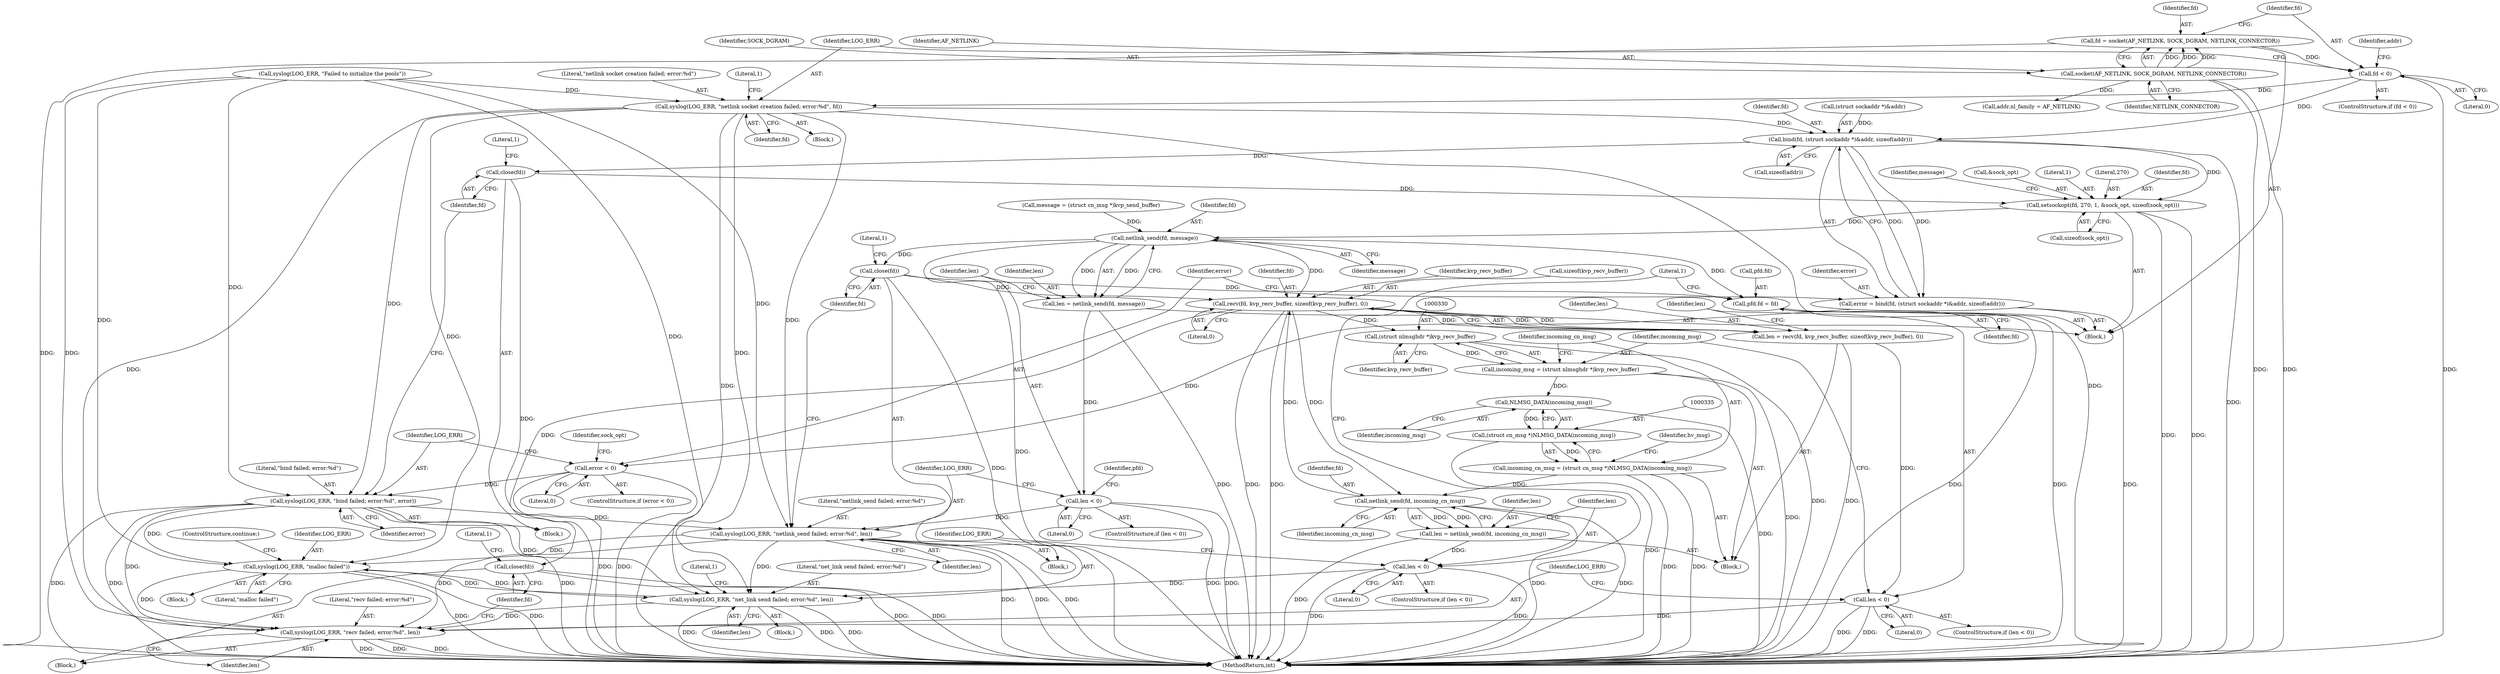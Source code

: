 digraph "0_linux_bcc2c9c3fff859e0eb019fe6fec26f9b8eba795c@API" {
"1000143" [label="(Call,fd = socket(AF_NETLINK, SOCK_DGRAM, NETLINK_CONNECTOR))"];
"1000145" [label="(Call,socket(AF_NETLINK, SOCK_DGRAM, NETLINK_CONNECTOR))"];
"1000150" [label="(Call,fd < 0)"];
"1000154" [label="(Call,syslog(LOG_ERR, \"netlink socket creation failed; error:%d\", fd))"];
"1000183" [label="(Call,bind(fd, (struct sockaddr *)&addr, sizeof(addr)))"];
"1000181" [label="(Call,error = bind(fd, (struct sockaddr *)&addr, sizeof(addr)))"];
"1000192" [label="(Call,error < 0)"];
"1000196" [label="(Call,syslog(LOG_ERR, \"bind failed; error:%d\", error))"];
"1000272" [label="(Call,syslog(LOG_ERR, \"netlink_send failed; error:%d\", len))"];
"1000318" [label="(Call,syslog(LOG_ERR, \"recv failed; error:%d\", len))"];
"1000383" [label="(Call,syslog(LOG_ERR, \"malloc failed\"))"];
"1000753" [label="(Call,syslog(LOG_ERR, \"net_link send failed; error:%d\", len))"];
"1000200" [label="(Call,close(fd))"];
"1000210" [label="(Call,setsockopt(fd, 270, 1, &sock_opt, sizeof(sock_opt)))"];
"1000264" [label="(Call,netlink_send(fd, message))"];
"1000262" [label="(Call,len = netlink_send(fd, message))"];
"1000268" [label="(Call,len < 0)"];
"1000276" [label="(Call,close(fd))"];
"1000281" [label="(Call,pfd.fd = fd)"];
"1000307" [label="(Call,recv(fd, kvp_recv_buffer, sizeof(kvp_recv_buffer), 0))"];
"1000305" [label="(Call,len = recv(fd, kvp_recv_buffer, sizeof(kvp_recv_buffer), 0))"];
"1000314" [label="(Call,len < 0)"];
"1000322" [label="(Call,close(fd))"];
"1000329" [label="(Call,(struct nlmsghdr *)kvp_recv_buffer)"];
"1000327" [label="(Call,incoming_msg = (struct nlmsghdr *)kvp_recv_buffer)"];
"1000336" [label="(Call,NLMSG_DATA(incoming_msg))"];
"1000334" [label="(Call,(struct cn_msg *)NLMSG_DATA(incoming_msg))"];
"1000332" [label="(Call,incoming_cn_msg = (struct cn_msg *)NLMSG_DATA(incoming_msg))"];
"1000745" [label="(Call,netlink_send(fd, incoming_cn_msg))"];
"1000743" [label="(Call,len = netlink_send(fd, incoming_cn_msg))"];
"1000749" [label="(Call,len < 0)"];
"1000283" [label="(Identifier,pfd)"];
"1000204" [label="(Literal,1)"];
"1000748" [label="(ControlStructure,if (len < 0))"];
"1000385" [label="(Literal,\"malloc failed\")"];
"1000275" [label="(Identifier,len)"];
"1000137" [label="(Call,syslog(LOG_ERR, \"Failed to initialize the pools\"))"];
"1000277" [label="(Identifier,fd)"];
"1000745" [label="(Call,netlink_send(fd, incoming_cn_msg))"];
"1000744" [label="(Identifier,len)"];
"1000264" [label="(Call,netlink_send(fd, message))"];
"1000760" [label="(MethodReturn,int)"];
"1000386" [label="(ControlStructure,continue;)"];
"1000754" [label="(Identifier,LOG_ERR)"];
"1000272" [label="(Call,syslog(LOG_ERR, \"netlink_send failed; error:%d\", len))"];
"1000183" [label="(Call,bind(fd, (struct sockaddr *)&addr, sizeof(addr)))"];
"1000201" [label="(Identifier,fd)"];
"1000213" [label="(Literal,1)"];
"1000332" [label="(Call,incoming_cn_msg = (struct cn_msg *)NLMSG_DATA(incoming_msg))"];
"1000747" [label="(Identifier,incoming_cn_msg)"];
"1000312" [label="(Literal,0)"];
"1000109" [label="(Block,)"];
"1000268" [label="(Call,len < 0)"];
"1000308" [label="(Identifier,fd)"];
"1000322" [label="(Call,close(fd))"];
"1000181" [label="(Call,error = bind(fd, (struct sockaddr *)&addr, sizeof(addr)))"];
"1000316" [label="(Literal,0)"];
"1000270" [label="(Literal,0)"];
"1000339" [label="(Identifier,hv_msg)"];
"1000185" [label="(Call,(struct sockaddr *)&addr)"];
"1000743" [label="(Call,len = netlink_send(fd, incoming_cn_msg))"];
"1000199" [label="(Identifier,error)"];
"1000751" [label="(Literal,0)"];
"1000752" [label="(Block,)"];
"1000194" [label="(Literal,0)"];
"1000336" [label="(Call,NLMSG_DATA(incoming_msg))"];
"1000756" [label="(Identifier,len)"];
"1000265" [label="(Identifier,fd)"];
"1000329" [label="(Call,(struct nlmsghdr *)kvp_recv_buffer)"];
"1000152" [label="(Literal,0)"];
"1000212" [label="(Literal,270)"];
"1000333" [label="(Identifier,incoming_cn_msg)"];
"1000191" [label="(ControlStructure,if (error < 0))"];
"1000198" [label="(Literal,\"bind failed; error:%d\")"];
"1000755" [label="(Literal,\"net_link send failed; error:%d\")"];
"1000327" [label="(Call,incoming_msg = (struct nlmsghdr *)kvp_recv_buffer)"];
"1000157" [label="(Identifier,fd)"];
"1000144" [label="(Identifier,fd)"];
"1000189" [label="(Call,sizeof(addr))"];
"1000382" [label="(Block,)"];
"1000384" [label="(Identifier,LOG_ERR)"];
"1000323" [label="(Identifier,fd)"];
"1000306" [label="(Identifier,len)"];
"1000326" [label="(Literal,1)"];
"1000282" [label="(Call,pfd.fd)"];
"1000148" [label="(Identifier,NETLINK_CONNECTOR)"];
"1000153" [label="(Block,)"];
"1000287" [label="(Literal,1)"];
"1000154" [label="(Call,syslog(LOG_ERR, \"netlink socket creation failed; error:%d\", fd))"];
"1000334" [label="(Call,(struct cn_msg *)NLMSG_DATA(incoming_msg))"];
"1000305" [label="(Call,len = recv(fd, kvp_recv_buffer, sizeof(kvp_recv_buffer), 0))"];
"1000216" [label="(Call,sizeof(sock_opt))"];
"1000151" [label="(Identifier,fd)"];
"1000263" [label="(Identifier,len)"];
"1000143" [label="(Call,fd = socket(AF_NETLINK, SOCK_DGRAM, NETLINK_CONNECTOR))"];
"1000161" [label="(Call,addr.nl_family = AF_NETLINK)"];
"1000267" [label="(ControlStructure,if (len < 0))"];
"1000285" [label="(Identifier,fd)"];
"1000200" [label="(Call,close(fd))"];
"1000184" [label="(Identifier,fd)"];
"1000750" [label="(Identifier,len)"];
"1000309" [label="(Identifier,kvp_recv_buffer)"];
"1000383" [label="(Call,syslog(LOG_ERR, \"malloc failed\"))"];
"1000195" [label="(Block,)"];
"1000155" [label="(Identifier,LOG_ERR)"];
"1000314" [label="(Call,len < 0)"];
"1000337" [label="(Identifier,incoming_msg)"];
"1000746" [label="(Identifier,fd)"];
"1000269" [label="(Identifier,len)"];
"1000266" [label="(Identifier,message)"];
"1000211" [label="(Identifier,fd)"];
"1000315" [label="(Identifier,len)"];
"1000197" [label="(Identifier,LOG_ERR)"];
"1000318" [label="(Call,syslog(LOG_ERR, \"recv failed; error:%d\", len))"];
"1000146" [label="(Identifier,AF_NETLINK)"];
"1000196" [label="(Call,syslog(LOG_ERR, \"bind failed; error:%d\", error))"];
"1000271" [label="(Block,)"];
"1000149" [label="(ControlStructure,if (fd < 0))"];
"1000163" [label="(Identifier,addr)"];
"1000147" [label="(Identifier,SOCK_DGRAM)"];
"1000193" [label="(Identifier,error)"];
"1000276" [label="(Call,close(fd))"];
"1000759" [label="(Literal,1)"];
"1000262" [label="(Call,len = netlink_send(fd, message))"];
"1000320" [label="(Literal,\"recv failed; error:%d\")"];
"1000753" [label="(Call,syslog(LOG_ERR, \"net_link send failed; error:%d\", len))"];
"1000288" [label="(Block,)"];
"1000192" [label="(Call,error < 0)"];
"1000156" [label="(Literal,\"netlink socket creation failed; error:%d\")"];
"1000280" [label="(Literal,1)"];
"1000321" [label="(Identifier,len)"];
"1000150" [label="(Call,fd < 0)"];
"1000218" [label="(Call,message = (struct cn_msg *)kvp_send_buffer)"];
"1000313" [label="(ControlStructure,if (len < 0))"];
"1000210" [label="(Call,setsockopt(fd, 270, 1, &sock_opt, sizeof(sock_opt)))"];
"1000182" [label="(Identifier,error)"];
"1000219" [label="(Identifier,message)"];
"1000145" [label="(Call,socket(AF_NETLINK, SOCK_DGRAM, NETLINK_CONNECTOR))"];
"1000214" [label="(Call,&sock_opt)"];
"1000281" [label="(Call,pfd.fd = fd)"];
"1000328" [label="(Identifier,incoming_msg)"];
"1000273" [label="(Identifier,LOG_ERR)"];
"1000749" [label="(Call,len < 0)"];
"1000206" [label="(Identifier,sock_opt)"];
"1000319" [label="(Identifier,LOG_ERR)"];
"1000331" [label="(Identifier,kvp_recv_buffer)"];
"1000317" [label="(Block,)"];
"1000160" [label="(Literal,1)"];
"1000307" [label="(Call,recv(fd, kvp_recv_buffer, sizeof(kvp_recv_buffer), 0))"];
"1000274" [label="(Literal,\"netlink_send failed; error:%d\")"];
"1000310" [label="(Call,sizeof(kvp_recv_buffer))"];
"1000143" -> "1000109"  [label="AST: "];
"1000143" -> "1000145"  [label="CFG: "];
"1000144" -> "1000143"  [label="AST: "];
"1000145" -> "1000143"  [label="AST: "];
"1000151" -> "1000143"  [label="CFG: "];
"1000143" -> "1000760"  [label="DDG: "];
"1000145" -> "1000143"  [label="DDG: "];
"1000145" -> "1000143"  [label="DDG: "];
"1000145" -> "1000143"  [label="DDG: "];
"1000143" -> "1000150"  [label="DDG: "];
"1000145" -> "1000148"  [label="CFG: "];
"1000146" -> "1000145"  [label="AST: "];
"1000147" -> "1000145"  [label="AST: "];
"1000148" -> "1000145"  [label="AST: "];
"1000145" -> "1000760"  [label="DDG: "];
"1000145" -> "1000760"  [label="DDG: "];
"1000145" -> "1000161"  [label="DDG: "];
"1000150" -> "1000149"  [label="AST: "];
"1000150" -> "1000152"  [label="CFG: "];
"1000151" -> "1000150"  [label="AST: "];
"1000152" -> "1000150"  [label="AST: "];
"1000155" -> "1000150"  [label="CFG: "];
"1000163" -> "1000150"  [label="CFG: "];
"1000150" -> "1000760"  [label="DDG: "];
"1000150" -> "1000154"  [label="DDG: "];
"1000150" -> "1000183"  [label="DDG: "];
"1000154" -> "1000153"  [label="AST: "];
"1000154" -> "1000157"  [label="CFG: "];
"1000155" -> "1000154"  [label="AST: "];
"1000156" -> "1000154"  [label="AST: "];
"1000157" -> "1000154"  [label="AST: "];
"1000160" -> "1000154"  [label="CFG: "];
"1000154" -> "1000760"  [label="DDG: "];
"1000154" -> "1000760"  [label="DDG: "];
"1000137" -> "1000154"  [label="DDG: "];
"1000154" -> "1000183"  [label="DDG: "];
"1000154" -> "1000196"  [label="DDG: "];
"1000154" -> "1000272"  [label="DDG: "];
"1000154" -> "1000318"  [label="DDG: "];
"1000154" -> "1000383"  [label="DDG: "];
"1000154" -> "1000753"  [label="DDG: "];
"1000183" -> "1000181"  [label="AST: "];
"1000183" -> "1000189"  [label="CFG: "];
"1000184" -> "1000183"  [label="AST: "];
"1000185" -> "1000183"  [label="AST: "];
"1000189" -> "1000183"  [label="AST: "];
"1000181" -> "1000183"  [label="CFG: "];
"1000183" -> "1000760"  [label="DDG: "];
"1000183" -> "1000181"  [label="DDG: "];
"1000183" -> "1000181"  [label="DDG: "];
"1000185" -> "1000183"  [label="DDG: "];
"1000183" -> "1000200"  [label="DDG: "];
"1000183" -> "1000210"  [label="DDG: "];
"1000181" -> "1000109"  [label="AST: "];
"1000182" -> "1000181"  [label="AST: "];
"1000193" -> "1000181"  [label="CFG: "];
"1000181" -> "1000760"  [label="DDG: "];
"1000181" -> "1000192"  [label="DDG: "];
"1000192" -> "1000191"  [label="AST: "];
"1000192" -> "1000194"  [label="CFG: "];
"1000193" -> "1000192"  [label="AST: "];
"1000194" -> "1000192"  [label="AST: "];
"1000197" -> "1000192"  [label="CFG: "];
"1000206" -> "1000192"  [label="CFG: "];
"1000192" -> "1000760"  [label="DDG: "];
"1000192" -> "1000760"  [label="DDG: "];
"1000192" -> "1000196"  [label="DDG: "];
"1000196" -> "1000195"  [label="AST: "];
"1000196" -> "1000199"  [label="CFG: "];
"1000197" -> "1000196"  [label="AST: "];
"1000198" -> "1000196"  [label="AST: "];
"1000199" -> "1000196"  [label="AST: "];
"1000201" -> "1000196"  [label="CFG: "];
"1000196" -> "1000760"  [label="DDG: "];
"1000196" -> "1000760"  [label="DDG: "];
"1000196" -> "1000760"  [label="DDG: "];
"1000137" -> "1000196"  [label="DDG: "];
"1000196" -> "1000272"  [label="DDG: "];
"1000196" -> "1000318"  [label="DDG: "];
"1000196" -> "1000383"  [label="DDG: "];
"1000196" -> "1000753"  [label="DDG: "];
"1000272" -> "1000271"  [label="AST: "];
"1000272" -> "1000275"  [label="CFG: "];
"1000273" -> "1000272"  [label="AST: "];
"1000274" -> "1000272"  [label="AST: "];
"1000275" -> "1000272"  [label="AST: "];
"1000277" -> "1000272"  [label="CFG: "];
"1000272" -> "1000760"  [label="DDG: "];
"1000272" -> "1000760"  [label="DDG: "];
"1000272" -> "1000760"  [label="DDG: "];
"1000137" -> "1000272"  [label="DDG: "];
"1000268" -> "1000272"  [label="DDG: "];
"1000272" -> "1000318"  [label="DDG: "];
"1000272" -> "1000383"  [label="DDG: "];
"1000272" -> "1000753"  [label="DDG: "];
"1000318" -> "1000317"  [label="AST: "];
"1000318" -> "1000321"  [label="CFG: "];
"1000319" -> "1000318"  [label="AST: "];
"1000320" -> "1000318"  [label="AST: "];
"1000321" -> "1000318"  [label="AST: "];
"1000323" -> "1000318"  [label="CFG: "];
"1000318" -> "1000760"  [label="DDG: "];
"1000318" -> "1000760"  [label="DDG: "];
"1000318" -> "1000760"  [label="DDG: "];
"1000753" -> "1000318"  [label="DDG: "];
"1000383" -> "1000318"  [label="DDG: "];
"1000137" -> "1000318"  [label="DDG: "];
"1000314" -> "1000318"  [label="DDG: "];
"1000383" -> "1000382"  [label="AST: "];
"1000383" -> "1000385"  [label="CFG: "];
"1000384" -> "1000383"  [label="AST: "];
"1000385" -> "1000383"  [label="AST: "];
"1000386" -> "1000383"  [label="CFG: "];
"1000383" -> "1000760"  [label="DDG: "];
"1000383" -> "1000760"  [label="DDG: "];
"1000753" -> "1000383"  [label="DDG: "];
"1000137" -> "1000383"  [label="DDG: "];
"1000383" -> "1000753"  [label="DDG: "];
"1000753" -> "1000752"  [label="AST: "];
"1000753" -> "1000756"  [label="CFG: "];
"1000754" -> "1000753"  [label="AST: "];
"1000755" -> "1000753"  [label="AST: "];
"1000756" -> "1000753"  [label="AST: "];
"1000759" -> "1000753"  [label="CFG: "];
"1000753" -> "1000760"  [label="DDG: "];
"1000753" -> "1000760"  [label="DDG: "];
"1000753" -> "1000760"  [label="DDG: "];
"1000137" -> "1000753"  [label="DDG: "];
"1000749" -> "1000753"  [label="DDG: "];
"1000200" -> "1000195"  [label="AST: "];
"1000200" -> "1000201"  [label="CFG: "];
"1000201" -> "1000200"  [label="AST: "];
"1000204" -> "1000200"  [label="CFG: "];
"1000200" -> "1000760"  [label="DDG: "];
"1000200" -> "1000210"  [label="DDG: "];
"1000210" -> "1000109"  [label="AST: "];
"1000210" -> "1000216"  [label="CFG: "];
"1000211" -> "1000210"  [label="AST: "];
"1000212" -> "1000210"  [label="AST: "];
"1000213" -> "1000210"  [label="AST: "];
"1000214" -> "1000210"  [label="AST: "];
"1000216" -> "1000210"  [label="AST: "];
"1000219" -> "1000210"  [label="CFG: "];
"1000210" -> "1000760"  [label="DDG: "];
"1000210" -> "1000760"  [label="DDG: "];
"1000210" -> "1000264"  [label="DDG: "];
"1000264" -> "1000262"  [label="AST: "];
"1000264" -> "1000266"  [label="CFG: "];
"1000265" -> "1000264"  [label="AST: "];
"1000266" -> "1000264"  [label="AST: "];
"1000262" -> "1000264"  [label="CFG: "];
"1000264" -> "1000760"  [label="DDG: "];
"1000264" -> "1000262"  [label="DDG: "];
"1000264" -> "1000262"  [label="DDG: "];
"1000218" -> "1000264"  [label="DDG: "];
"1000264" -> "1000276"  [label="DDG: "];
"1000264" -> "1000281"  [label="DDG: "];
"1000264" -> "1000307"  [label="DDG: "];
"1000262" -> "1000109"  [label="AST: "];
"1000263" -> "1000262"  [label="AST: "];
"1000269" -> "1000262"  [label="CFG: "];
"1000262" -> "1000760"  [label="DDG: "];
"1000262" -> "1000268"  [label="DDG: "];
"1000268" -> "1000267"  [label="AST: "];
"1000268" -> "1000270"  [label="CFG: "];
"1000269" -> "1000268"  [label="AST: "];
"1000270" -> "1000268"  [label="AST: "];
"1000273" -> "1000268"  [label="CFG: "];
"1000283" -> "1000268"  [label="CFG: "];
"1000268" -> "1000760"  [label="DDG: "];
"1000268" -> "1000760"  [label="DDG: "];
"1000276" -> "1000271"  [label="AST: "];
"1000276" -> "1000277"  [label="CFG: "];
"1000277" -> "1000276"  [label="AST: "];
"1000280" -> "1000276"  [label="CFG: "];
"1000276" -> "1000760"  [label="DDG: "];
"1000276" -> "1000281"  [label="DDG: "];
"1000276" -> "1000307"  [label="DDG: "];
"1000281" -> "1000109"  [label="AST: "];
"1000281" -> "1000285"  [label="CFG: "];
"1000282" -> "1000281"  [label="AST: "];
"1000285" -> "1000281"  [label="AST: "];
"1000287" -> "1000281"  [label="CFG: "];
"1000281" -> "1000760"  [label="DDG: "];
"1000281" -> "1000760"  [label="DDG: "];
"1000307" -> "1000305"  [label="AST: "];
"1000307" -> "1000312"  [label="CFG: "];
"1000308" -> "1000307"  [label="AST: "];
"1000309" -> "1000307"  [label="AST: "];
"1000310" -> "1000307"  [label="AST: "];
"1000312" -> "1000307"  [label="AST: "];
"1000305" -> "1000307"  [label="CFG: "];
"1000307" -> "1000760"  [label="DDG: "];
"1000307" -> "1000760"  [label="DDG: "];
"1000307" -> "1000305"  [label="DDG: "];
"1000307" -> "1000305"  [label="DDG: "];
"1000307" -> "1000305"  [label="DDG: "];
"1000745" -> "1000307"  [label="DDG: "];
"1000307" -> "1000322"  [label="DDG: "];
"1000307" -> "1000329"  [label="DDG: "];
"1000307" -> "1000745"  [label="DDG: "];
"1000305" -> "1000288"  [label="AST: "];
"1000306" -> "1000305"  [label="AST: "];
"1000315" -> "1000305"  [label="CFG: "];
"1000305" -> "1000760"  [label="DDG: "];
"1000305" -> "1000314"  [label="DDG: "];
"1000314" -> "1000313"  [label="AST: "];
"1000314" -> "1000316"  [label="CFG: "];
"1000315" -> "1000314"  [label="AST: "];
"1000316" -> "1000314"  [label="AST: "];
"1000319" -> "1000314"  [label="CFG: "];
"1000328" -> "1000314"  [label="CFG: "];
"1000314" -> "1000760"  [label="DDG: "];
"1000314" -> "1000760"  [label="DDG: "];
"1000322" -> "1000317"  [label="AST: "];
"1000322" -> "1000323"  [label="CFG: "];
"1000323" -> "1000322"  [label="AST: "];
"1000326" -> "1000322"  [label="CFG: "];
"1000322" -> "1000760"  [label="DDG: "];
"1000322" -> "1000760"  [label="DDG: "];
"1000329" -> "1000327"  [label="AST: "];
"1000329" -> "1000331"  [label="CFG: "];
"1000330" -> "1000329"  [label="AST: "];
"1000331" -> "1000329"  [label="AST: "];
"1000327" -> "1000329"  [label="CFG: "];
"1000329" -> "1000760"  [label="DDG: "];
"1000329" -> "1000327"  [label="DDG: "];
"1000327" -> "1000288"  [label="AST: "];
"1000328" -> "1000327"  [label="AST: "];
"1000333" -> "1000327"  [label="CFG: "];
"1000327" -> "1000760"  [label="DDG: "];
"1000327" -> "1000336"  [label="DDG: "];
"1000336" -> "1000334"  [label="AST: "];
"1000336" -> "1000337"  [label="CFG: "];
"1000337" -> "1000336"  [label="AST: "];
"1000334" -> "1000336"  [label="CFG: "];
"1000336" -> "1000760"  [label="DDG: "];
"1000336" -> "1000334"  [label="DDG: "];
"1000334" -> "1000332"  [label="AST: "];
"1000335" -> "1000334"  [label="AST: "];
"1000332" -> "1000334"  [label="CFG: "];
"1000334" -> "1000760"  [label="DDG: "];
"1000334" -> "1000332"  [label="DDG: "];
"1000332" -> "1000288"  [label="AST: "];
"1000333" -> "1000332"  [label="AST: "];
"1000339" -> "1000332"  [label="CFG: "];
"1000332" -> "1000760"  [label="DDG: "];
"1000332" -> "1000760"  [label="DDG: "];
"1000332" -> "1000745"  [label="DDG: "];
"1000745" -> "1000743"  [label="AST: "];
"1000745" -> "1000747"  [label="CFG: "];
"1000746" -> "1000745"  [label="AST: "];
"1000747" -> "1000745"  [label="AST: "];
"1000743" -> "1000745"  [label="CFG: "];
"1000745" -> "1000760"  [label="DDG: "];
"1000745" -> "1000760"  [label="DDG: "];
"1000745" -> "1000743"  [label="DDG: "];
"1000745" -> "1000743"  [label="DDG: "];
"1000743" -> "1000288"  [label="AST: "];
"1000744" -> "1000743"  [label="AST: "];
"1000750" -> "1000743"  [label="CFG: "];
"1000743" -> "1000760"  [label="DDG: "];
"1000743" -> "1000749"  [label="DDG: "];
"1000749" -> "1000748"  [label="AST: "];
"1000749" -> "1000751"  [label="CFG: "];
"1000750" -> "1000749"  [label="AST: "];
"1000751" -> "1000749"  [label="AST: "];
"1000287" -> "1000749"  [label="CFG: "];
"1000754" -> "1000749"  [label="CFG: "];
"1000749" -> "1000760"  [label="DDG: "];
"1000749" -> "1000760"  [label="DDG: "];
}
